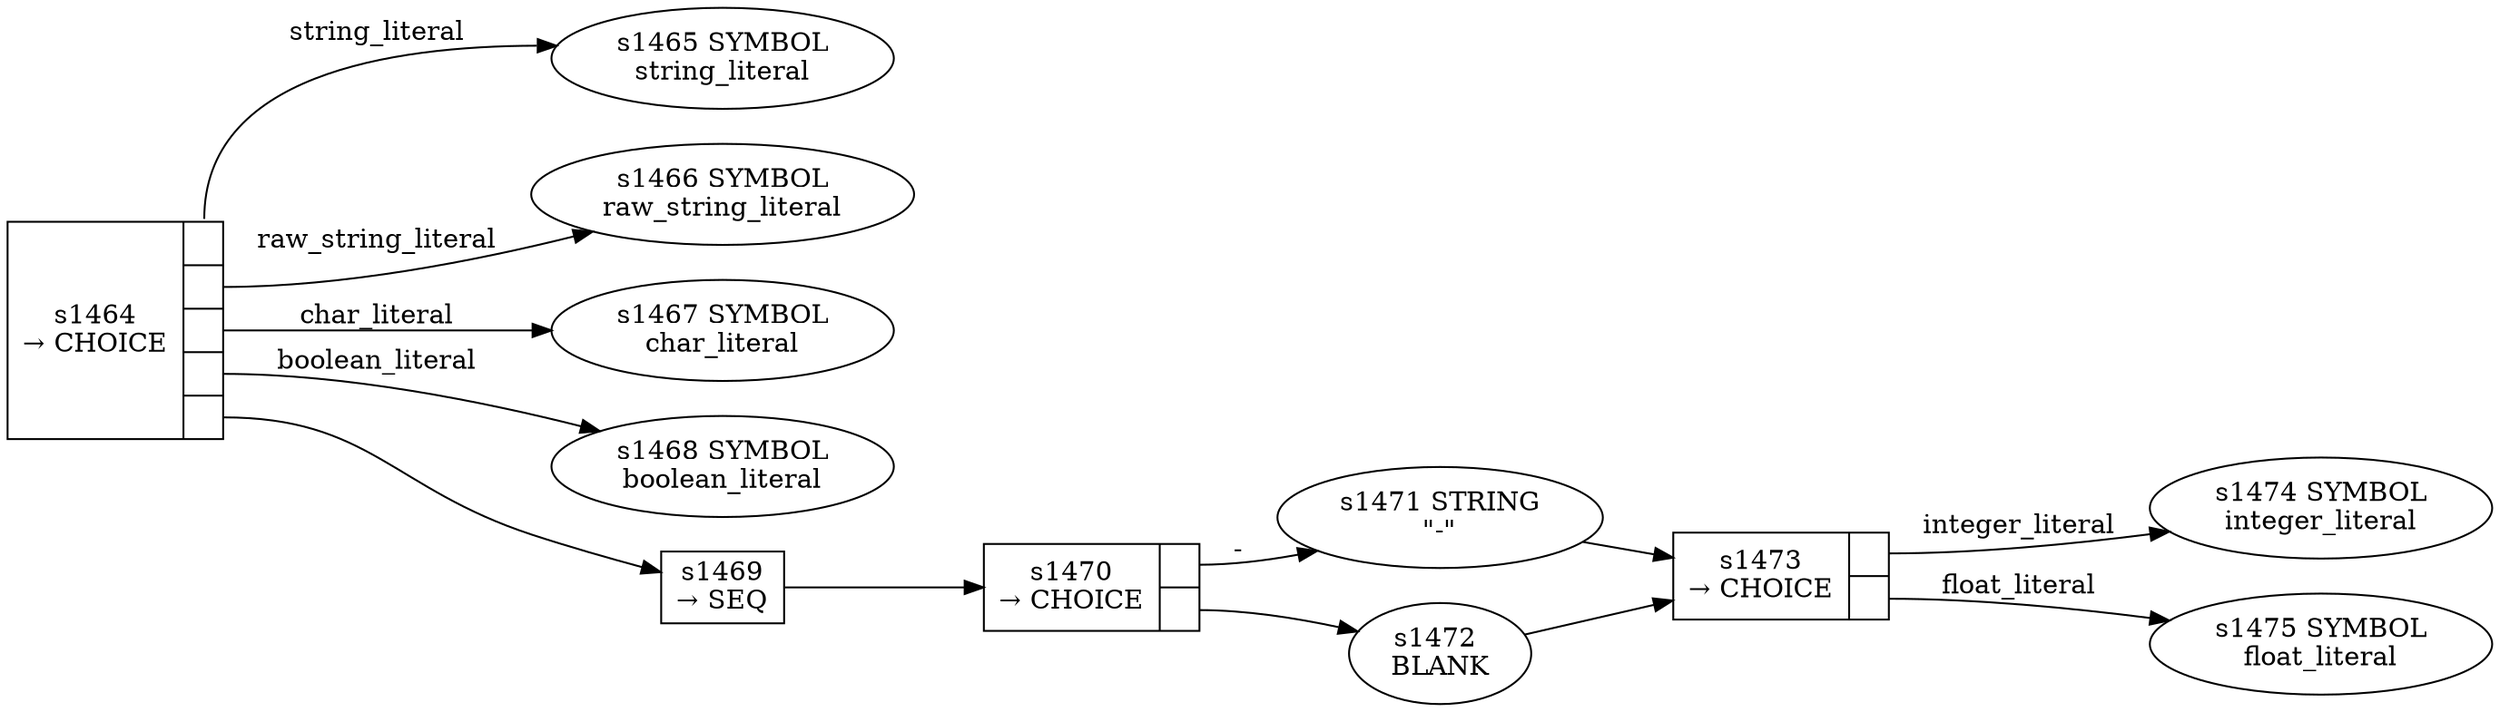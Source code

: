 
  digraph _literal_pattern {
  
    rankdir=LR;
  
    s1464 [label="{s1464\n&rarr; CHOICE|{<p0>|<p1>|<p2>|<p3>|<p4>}}", shape=record, fixedsize=false, peripheries=1];
  s1465 [label="s1465 SYMBOL\nstring_literal" href="rust-grammar.json.string_literal.dot.svg"];
  s1464:p0 -> s1465 [label="string_literal"];
  s1466 [label="s1466 SYMBOL\nraw_string_literal" href="rust-grammar.json.raw_string_literal.dot.svg"];
  s1464:p1 -> s1466 [label="raw_string_literal"];
  s1467 [label="s1467 SYMBOL\nchar_literal" href="rust-grammar.json.char_literal.dot.svg"];
  s1464:p2 -> s1467 [label="char_literal"];
  s1468 [label="s1468 SYMBOL\nboolean_literal" href="rust-grammar.json.boolean_literal.dot.svg"];
  s1464:p3 -> s1468 [label="boolean_literal"];
  s1469 [label="s1469\n&rarr; SEQ", shape=record, fixedsize=false, peripheries=1];
  s1470 [label="{s1470\n&rarr; CHOICE|{<p0>|<p1>}}", shape=record, fixedsize=false, peripheries=1];
  s1471 [label="s1471 STRING\n\"-\""];
  s1470:p0 -> s1471 [label="-"];
  s1472 [label="s1472 \nBLANK"];
  s1470:p1 -> s1472 [label=""];
  s1469 -> s1470 [];
  s1473 [label="{s1473\n&rarr; CHOICE|{<p0>|<p1>}}", shape=record, fixedsize=false, peripheries=1];
  s1474 [label="s1474 SYMBOL\ninteger_literal" href="rust-grammar.json.integer_literal.dot.svg"];
  s1473:p0 -> s1474 [label="integer_literal"];
  s1475 [label="s1475 SYMBOL\nfloat_literal" href="rust-grammar.json.float_literal.dot.svg"];
  s1473:p1 -> s1475 [label="float_literal"];
  s1471 -> s1473 [];
  s1472 -> s1473 [];
  s1464:p4 -> s1469 [label=""];
  
  }
  